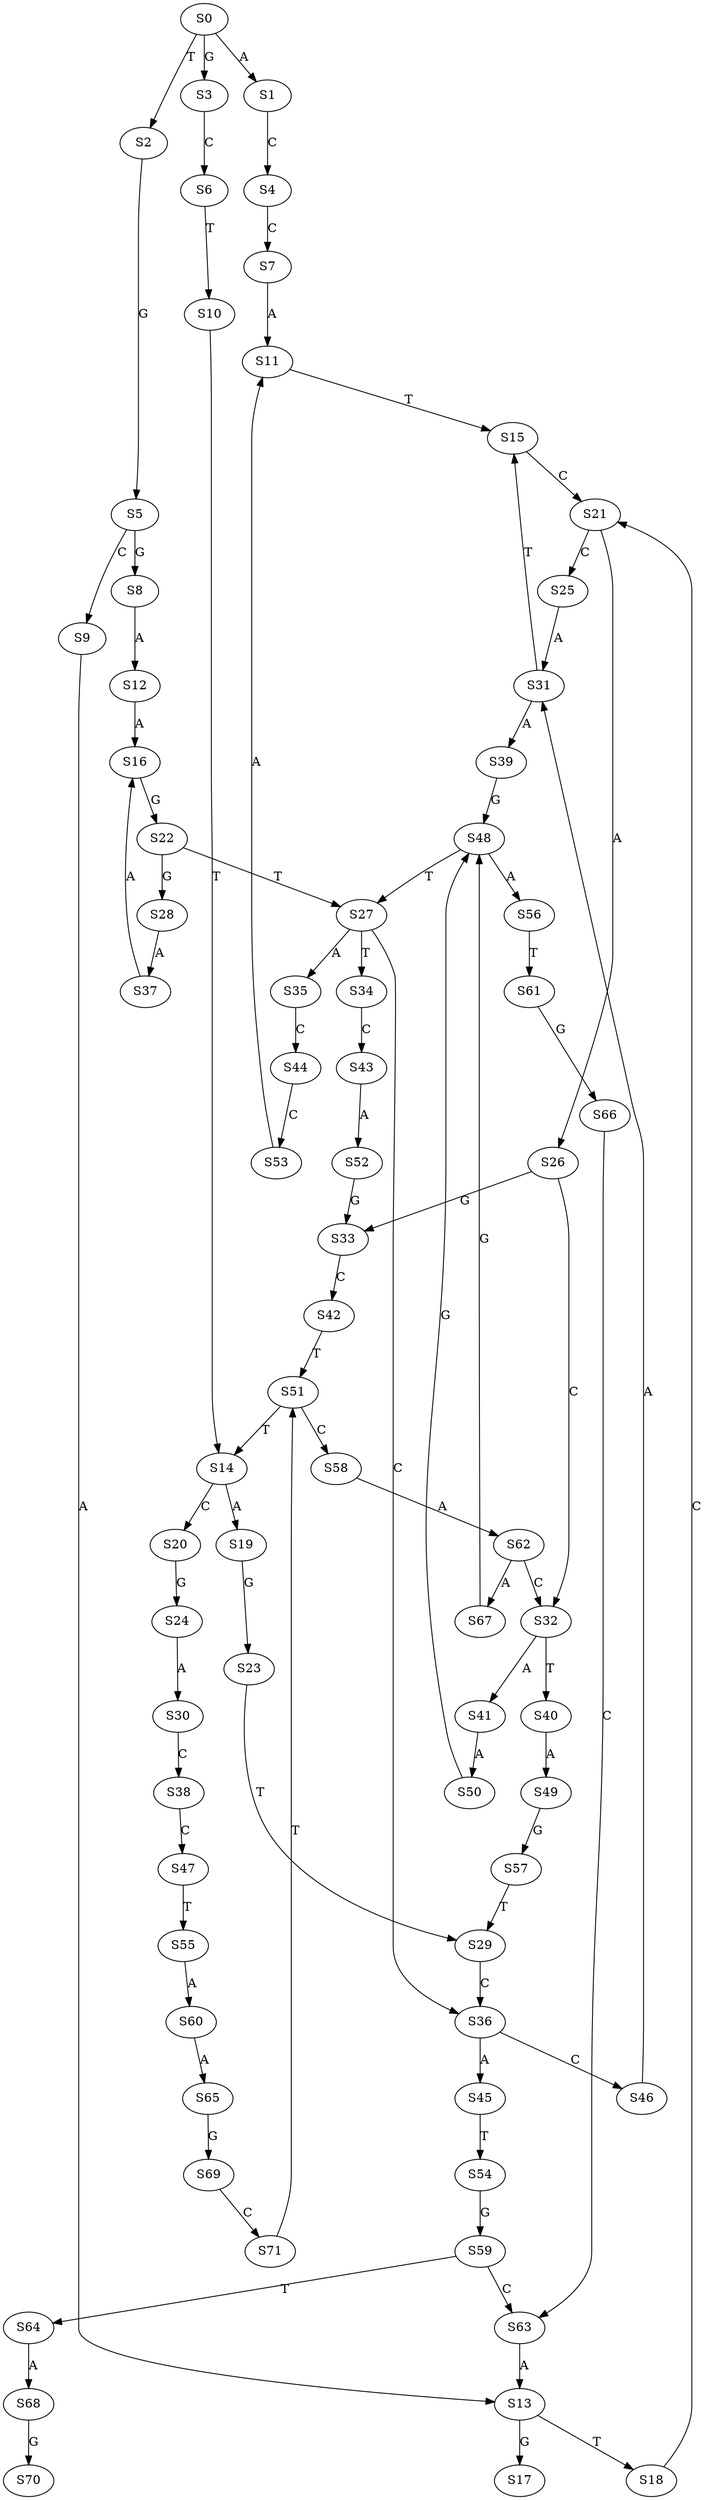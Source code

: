 strict digraph  {
	S0 -> S1 [ label = A ];
	S0 -> S2 [ label = T ];
	S0 -> S3 [ label = G ];
	S1 -> S4 [ label = C ];
	S2 -> S5 [ label = G ];
	S3 -> S6 [ label = C ];
	S4 -> S7 [ label = C ];
	S5 -> S8 [ label = G ];
	S5 -> S9 [ label = C ];
	S6 -> S10 [ label = T ];
	S7 -> S11 [ label = A ];
	S8 -> S12 [ label = A ];
	S9 -> S13 [ label = A ];
	S10 -> S14 [ label = T ];
	S11 -> S15 [ label = T ];
	S12 -> S16 [ label = A ];
	S13 -> S17 [ label = G ];
	S13 -> S18 [ label = T ];
	S14 -> S19 [ label = A ];
	S14 -> S20 [ label = C ];
	S15 -> S21 [ label = C ];
	S16 -> S22 [ label = G ];
	S18 -> S21 [ label = C ];
	S19 -> S23 [ label = G ];
	S20 -> S24 [ label = G ];
	S21 -> S25 [ label = C ];
	S21 -> S26 [ label = A ];
	S22 -> S27 [ label = T ];
	S22 -> S28 [ label = G ];
	S23 -> S29 [ label = T ];
	S24 -> S30 [ label = A ];
	S25 -> S31 [ label = A ];
	S26 -> S32 [ label = C ];
	S26 -> S33 [ label = G ];
	S27 -> S34 [ label = T ];
	S27 -> S35 [ label = A ];
	S27 -> S36 [ label = C ];
	S28 -> S37 [ label = A ];
	S29 -> S36 [ label = C ];
	S30 -> S38 [ label = C ];
	S31 -> S39 [ label = A ];
	S31 -> S15 [ label = T ];
	S32 -> S40 [ label = T ];
	S32 -> S41 [ label = A ];
	S33 -> S42 [ label = C ];
	S34 -> S43 [ label = C ];
	S35 -> S44 [ label = C ];
	S36 -> S45 [ label = A ];
	S36 -> S46 [ label = C ];
	S37 -> S16 [ label = A ];
	S38 -> S47 [ label = C ];
	S39 -> S48 [ label = G ];
	S40 -> S49 [ label = A ];
	S41 -> S50 [ label = A ];
	S42 -> S51 [ label = T ];
	S43 -> S52 [ label = A ];
	S44 -> S53 [ label = C ];
	S45 -> S54 [ label = T ];
	S46 -> S31 [ label = A ];
	S47 -> S55 [ label = T ];
	S48 -> S27 [ label = T ];
	S48 -> S56 [ label = A ];
	S49 -> S57 [ label = G ];
	S50 -> S48 [ label = G ];
	S51 -> S14 [ label = T ];
	S51 -> S58 [ label = C ];
	S52 -> S33 [ label = G ];
	S53 -> S11 [ label = A ];
	S54 -> S59 [ label = G ];
	S55 -> S60 [ label = A ];
	S56 -> S61 [ label = T ];
	S57 -> S29 [ label = T ];
	S58 -> S62 [ label = A ];
	S59 -> S63 [ label = C ];
	S59 -> S64 [ label = T ];
	S60 -> S65 [ label = A ];
	S61 -> S66 [ label = G ];
	S62 -> S67 [ label = A ];
	S62 -> S32 [ label = C ];
	S63 -> S13 [ label = A ];
	S64 -> S68 [ label = A ];
	S65 -> S69 [ label = G ];
	S66 -> S63 [ label = C ];
	S67 -> S48 [ label = G ];
	S68 -> S70 [ label = G ];
	S69 -> S71 [ label = C ];
	S71 -> S51 [ label = T ];
}
